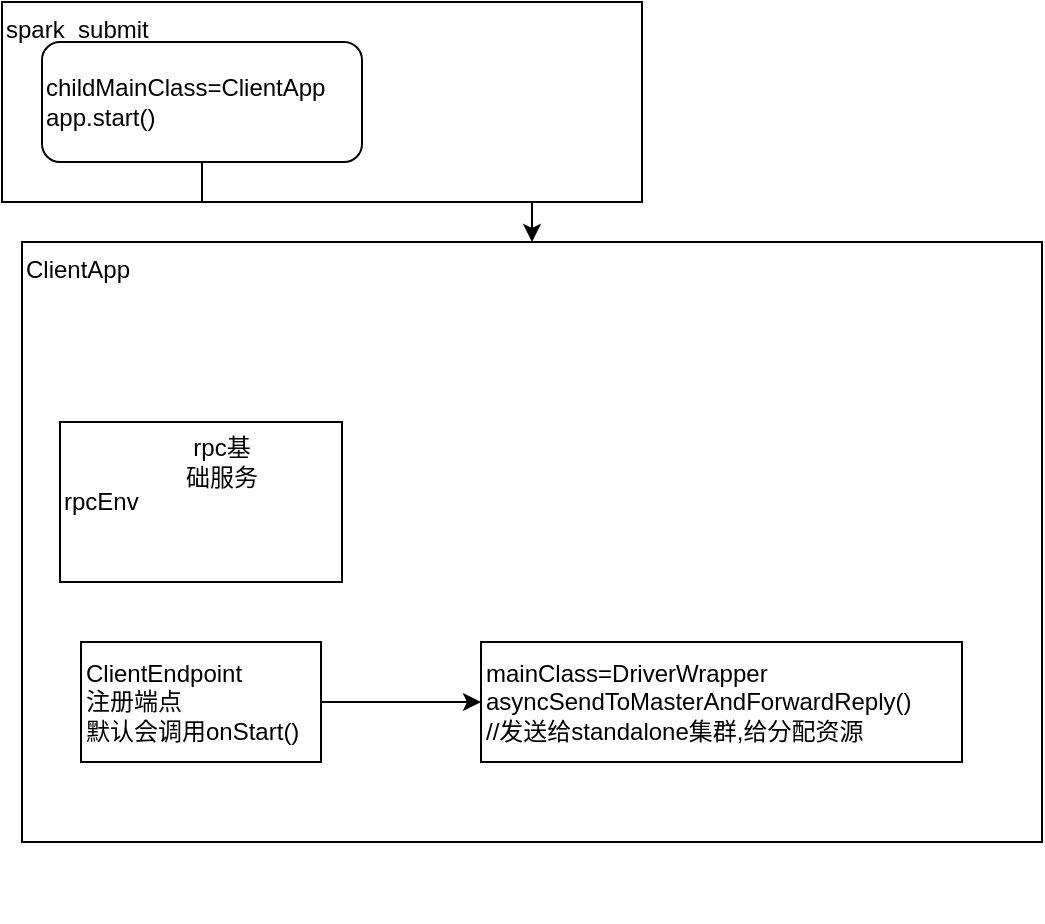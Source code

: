 <mxfile version="14.0.0" type="github">
  <diagram id="PVjHA7V404gOdq9WjJog" name="Page-1">
    <mxGraphModel dx="1422" dy="762" grid="1" gridSize="10" guides="1" tooltips="1" connect="1" arrows="1" fold="1" page="1" pageScale="1" pageWidth="827" pageHeight="1169" math="0" shadow="0">
      <root>
        <mxCell id="0" />
        <mxCell id="1" parent="0" />
        <mxCell id="x4r8VUHezPv9C3AzcLbX-3" value="" style="group" parent="1" vertex="1" connectable="0">
          <mxGeometry x="40" y="110" width="320" height="100" as="geometry" />
        </mxCell>
        <mxCell id="x4r8VUHezPv9C3AzcLbX-1" value="spark_submit" style="rounded=0;whiteSpace=wrap;html=1;align=left;verticalAlign=top;" parent="x4r8VUHezPv9C3AzcLbX-3" vertex="1">
          <mxGeometry width="320" height="100" as="geometry" />
        </mxCell>
        <mxCell id="x4r8VUHezPv9C3AzcLbX-2" value="childMainClass=ClientApp&lt;br&gt;app.start()" style="rounded=1;whiteSpace=wrap;html=1;align=left;" parent="x4r8VUHezPv9C3AzcLbX-3" vertex="1">
          <mxGeometry x="20" y="20" width="160" height="60" as="geometry" />
        </mxCell>
        <mxCell id="x4r8VUHezPv9C3AzcLbX-6" value="" style="group" parent="1" vertex="1" connectable="0">
          <mxGeometry x="50" y="230" width="510" height="340" as="geometry" />
        </mxCell>
        <mxCell id="x4r8VUHezPv9C3AzcLbX-4" value="ClientApp" style="rounded=0;whiteSpace=wrap;html=1;align=left;verticalAlign=top;" parent="x4r8VUHezPv9C3AzcLbX-6" vertex="1">
          <mxGeometry width="510" height="300" as="geometry" />
        </mxCell>
        <mxCell id="x4r8VUHezPv9C3AzcLbX-5" value="rpcEnv" style="rounded=0;whiteSpace=wrap;html=1;align=left;" parent="x4r8VUHezPv9C3AzcLbX-6" vertex="1">
          <mxGeometry x="19" y="90" width="141" height="80" as="geometry" />
        </mxCell>
        <mxCell id="x4r8VUHezPv9C3AzcLbX-8" value="rpc基础服务" style="text;html=1;strokeColor=none;fillColor=none;align=center;verticalAlign=middle;whiteSpace=wrap;rounded=0;" parent="x4r8VUHezPv9C3AzcLbX-6" vertex="1">
          <mxGeometry x="80" y="100" width="40" height="20" as="geometry" />
        </mxCell>
        <mxCell id="Ah1g94mcM1d-Eal2zF6q-3" value="" style="edgeStyle=orthogonalEdgeStyle;rounded=0;orthogonalLoop=1;jettySize=auto;html=1;" edge="1" parent="x4r8VUHezPv9C3AzcLbX-6" source="Ah1g94mcM1d-Eal2zF6q-1" target="Ah1g94mcM1d-Eal2zF6q-2">
          <mxGeometry relative="1" as="geometry" />
        </mxCell>
        <mxCell id="Ah1g94mcM1d-Eal2zF6q-1" value="ClientEndpoint&lt;br&gt;注册端点&lt;br&gt;默认会调用onStart()" style="rounded=0;whiteSpace=wrap;html=1;align=left;" vertex="1" parent="x4r8VUHezPv9C3AzcLbX-6">
          <mxGeometry x="29.5" y="200" width="120" height="60" as="geometry" />
        </mxCell>
        <mxCell id="Ah1g94mcM1d-Eal2zF6q-2" value="mainClass=DriverWrapper&lt;br&gt;asyncSendToMasterAndForwardReply()&lt;br&gt;//发送给standalone集群,给分配资源" style="whiteSpace=wrap;html=1;rounded=0;align=left;" vertex="1" parent="x4r8VUHezPv9C3AzcLbX-6">
          <mxGeometry x="229.5" y="200" width="240.5" height="60" as="geometry" />
        </mxCell>
        <mxCell id="x4r8VUHezPv9C3AzcLbX-7" style="edgeStyle=orthogonalEdgeStyle;rounded=0;orthogonalLoop=1;jettySize=auto;html=1;exitX=0.5;exitY=1;exitDx=0;exitDy=0;" parent="1" source="x4r8VUHezPv9C3AzcLbX-2" target="x4r8VUHezPv9C3AzcLbX-4" edge="1">
          <mxGeometry relative="1" as="geometry">
            <mxPoint x="170" y="260" as="targetPoint" />
          </mxGeometry>
        </mxCell>
      </root>
    </mxGraphModel>
  </diagram>
</mxfile>
